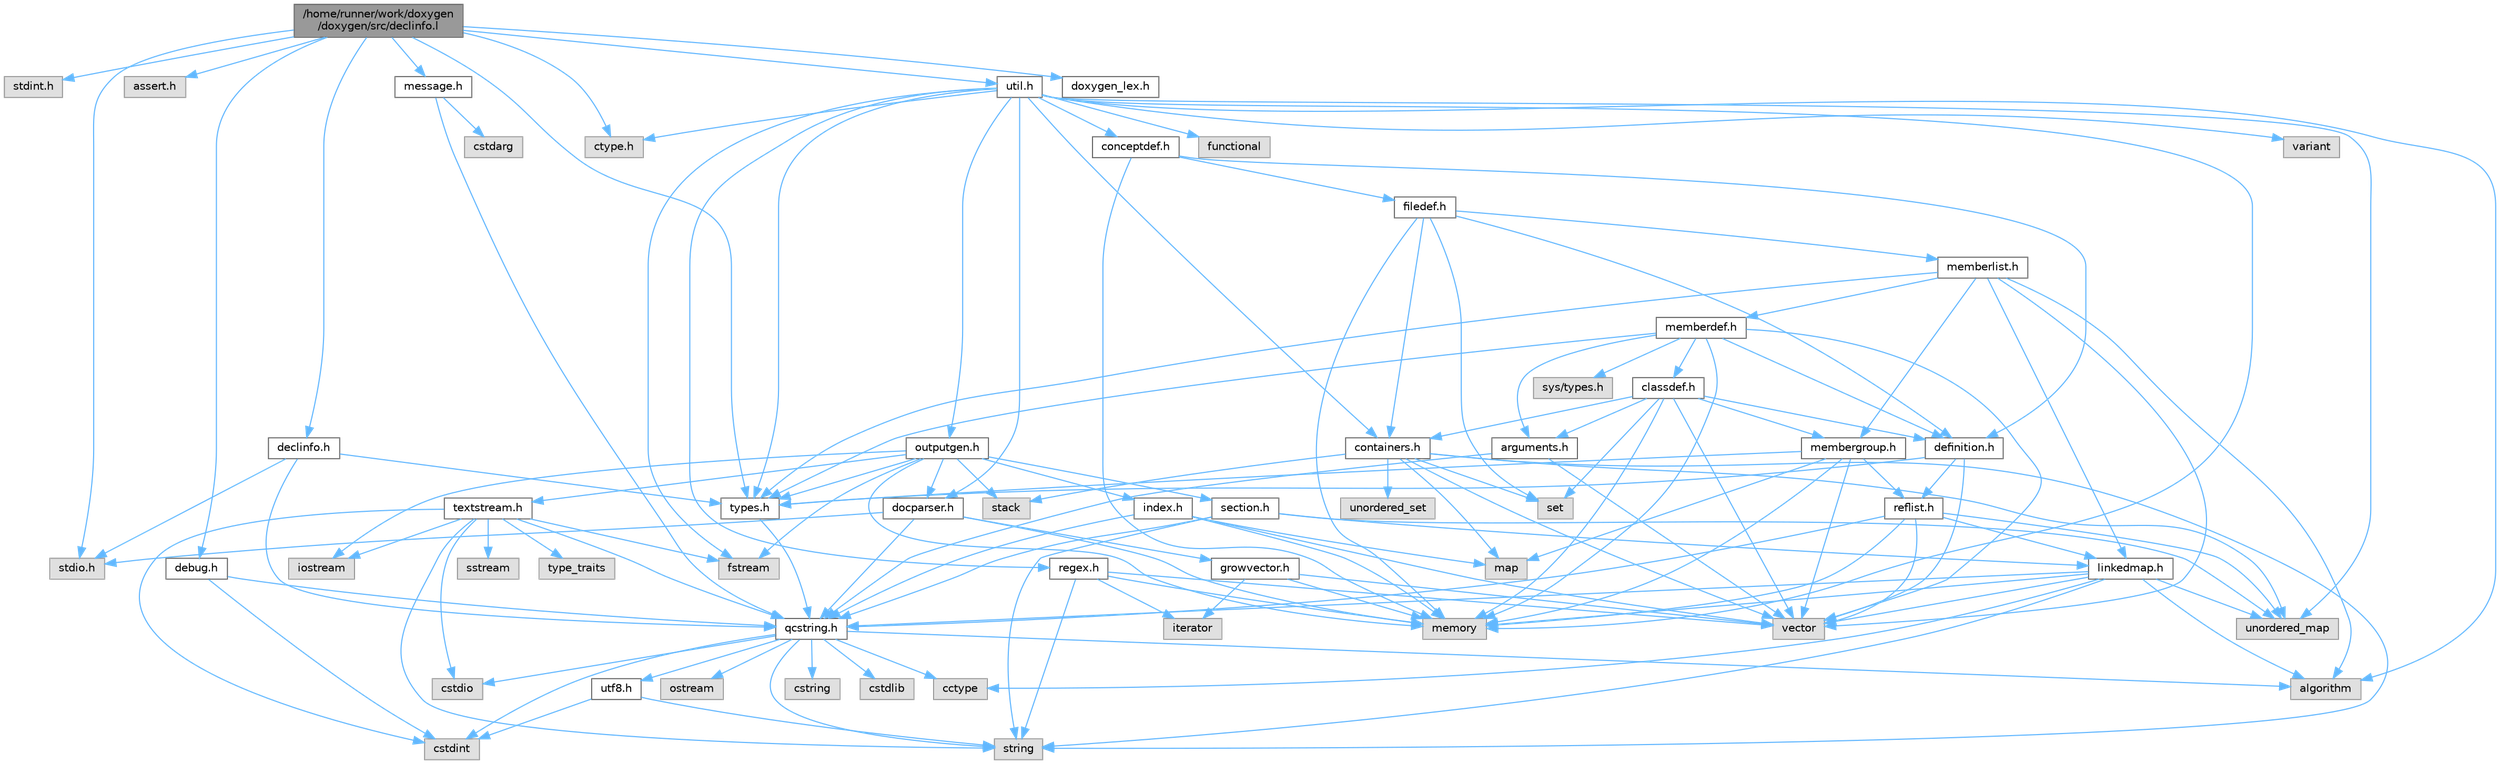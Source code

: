 digraph "/home/runner/work/doxygen/doxygen/src/declinfo.l"
{
 // INTERACTIVE_SVG=YES
 // LATEX_PDF_SIZE
  bgcolor="transparent";
  edge [fontname=Helvetica,fontsize=10,labelfontname=Helvetica,labelfontsize=10];
  node [fontname=Helvetica,fontsize=10,shape=box,height=0.2,width=0.4];
  Node1 [id="Node000001",label="/home/runner/work/doxygen\l/doxygen/src/declinfo.l",height=0.2,width=0.4,color="gray40", fillcolor="grey60", style="filled", fontcolor="black"];
  Node1 -> Node2 [id="edge1_Node000001_Node000002",color="steelblue1",style="solid"];
  Node2 [id="Node000002",label="stdint.h",height=0.2,width=0.4,color="grey60", fillcolor="#E0E0E0", style="filled"];
  Node1 -> Node3 [id="edge2_Node000001_Node000003",color="steelblue1",style="solid"];
  Node3 [id="Node000003",label="stdio.h",height=0.2,width=0.4,color="grey60", fillcolor="#E0E0E0", style="filled"];
  Node1 -> Node4 [id="edge3_Node000001_Node000004",color="steelblue1",style="solid"];
  Node4 [id="Node000004",label="assert.h",height=0.2,width=0.4,color="grey60", fillcolor="#E0E0E0", style="filled"];
  Node1 -> Node5 [id="edge4_Node000001_Node000005",color="steelblue1",style="solid"];
  Node5 [id="Node000005",label="ctype.h",height=0.2,width=0.4,color="grey60", fillcolor="#E0E0E0", style="filled"];
  Node1 -> Node6 [id="edge5_Node000001_Node000006",color="steelblue1",style="solid"];
  Node6 [id="Node000006",label="declinfo.h",height=0.2,width=0.4,color="grey40", fillcolor="white", style="filled",URL="$d2/d4b/declinfo_8h.html",tooltip=" "];
  Node6 -> Node3 [id="edge6_Node000006_Node000003",color="steelblue1",style="solid"];
  Node6 -> Node7 [id="edge7_Node000006_Node000007",color="steelblue1",style="solid"];
  Node7 [id="Node000007",label="qcstring.h",height=0.2,width=0.4,color="grey40", fillcolor="white", style="filled",URL="$d7/d5c/qcstring_8h.html",tooltip=" "];
  Node7 -> Node8 [id="edge8_Node000007_Node000008",color="steelblue1",style="solid"];
  Node8 [id="Node000008",label="string",height=0.2,width=0.4,color="grey60", fillcolor="#E0E0E0", style="filled"];
  Node7 -> Node9 [id="edge9_Node000007_Node000009",color="steelblue1",style="solid"];
  Node9 [id="Node000009",label="algorithm",height=0.2,width=0.4,color="grey60", fillcolor="#E0E0E0", style="filled"];
  Node7 -> Node10 [id="edge10_Node000007_Node000010",color="steelblue1",style="solid"];
  Node10 [id="Node000010",label="cctype",height=0.2,width=0.4,color="grey60", fillcolor="#E0E0E0", style="filled"];
  Node7 -> Node11 [id="edge11_Node000007_Node000011",color="steelblue1",style="solid"];
  Node11 [id="Node000011",label="cstring",height=0.2,width=0.4,color="grey60", fillcolor="#E0E0E0", style="filled"];
  Node7 -> Node12 [id="edge12_Node000007_Node000012",color="steelblue1",style="solid"];
  Node12 [id="Node000012",label="cstdio",height=0.2,width=0.4,color="grey60", fillcolor="#E0E0E0", style="filled"];
  Node7 -> Node13 [id="edge13_Node000007_Node000013",color="steelblue1",style="solid"];
  Node13 [id="Node000013",label="cstdlib",height=0.2,width=0.4,color="grey60", fillcolor="#E0E0E0", style="filled"];
  Node7 -> Node14 [id="edge14_Node000007_Node000014",color="steelblue1",style="solid"];
  Node14 [id="Node000014",label="cstdint",height=0.2,width=0.4,color="grey60", fillcolor="#E0E0E0", style="filled"];
  Node7 -> Node15 [id="edge15_Node000007_Node000015",color="steelblue1",style="solid"];
  Node15 [id="Node000015",label="ostream",height=0.2,width=0.4,color="grey60", fillcolor="#E0E0E0", style="filled"];
  Node7 -> Node16 [id="edge16_Node000007_Node000016",color="steelblue1",style="solid"];
  Node16 [id="Node000016",label="utf8.h",height=0.2,width=0.4,color="grey40", fillcolor="white", style="filled",URL="$db/d7c/utf8_8h.html",tooltip="Various UTF8 related helper functions."];
  Node16 -> Node14 [id="edge17_Node000016_Node000014",color="steelblue1",style="solid"];
  Node16 -> Node8 [id="edge18_Node000016_Node000008",color="steelblue1",style="solid"];
  Node6 -> Node17 [id="edge19_Node000006_Node000017",color="steelblue1",style="solid"];
  Node17 [id="Node000017",label="types.h",height=0.2,width=0.4,color="grey40", fillcolor="white", style="filled",URL="$d9/d49/types_8h.html",tooltip="This file contains a number of basic enums and types."];
  Node17 -> Node7 [id="edge20_Node000017_Node000007",color="steelblue1",style="solid"];
  Node1 -> Node18 [id="edge21_Node000001_Node000018",color="steelblue1",style="solid"];
  Node18 [id="Node000018",label="util.h",height=0.2,width=0.4,color="grey40", fillcolor="white", style="filled",URL="$d8/d3c/util_8h.html",tooltip="A bunch of utility functions."];
  Node18 -> Node19 [id="edge22_Node000018_Node000019",color="steelblue1",style="solid"];
  Node19 [id="Node000019",label="memory",height=0.2,width=0.4,color="grey60", fillcolor="#E0E0E0", style="filled"];
  Node18 -> Node20 [id="edge23_Node000018_Node000020",color="steelblue1",style="solid"];
  Node20 [id="Node000020",label="unordered_map",height=0.2,width=0.4,color="grey60", fillcolor="#E0E0E0", style="filled"];
  Node18 -> Node9 [id="edge24_Node000018_Node000009",color="steelblue1",style="solid"];
  Node18 -> Node21 [id="edge25_Node000018_Node000021",color="steelblue1",style="solid"];
  Node21 [id="Node000021",label="functional",height=0.2,width=0.4,color="grey60", fillcolor="#E0E0E0", style="filled"];
  Node18 -> Node22 [id="edge26_Node000018_Node000022",color="steelblue1",style="solid"];
  Node22 [id="Node000022",label="fstream",height=0.2,width=0.4,color="grey60", fillcolor="#E0E0E0", style="filled"];
  Node18 -> Node23 [id="edge27_Node000018_Node000023",color="steelblue1",style="solid"];
  Node23 [id="Node000023",label="variant",height=0.2,width=0.4,color="grey60", fillcolor="#E0E0E0", style="filled"];
  Node18 -> Node5 [id="edge28_Node000018_Node000005",color="steelblue1",style="solid"];
  Node18 -> Node17 [id="edge29_Node000018_Node000017",color="steelblue1",style="solid"];
  Node18 -> Node24 [id="edge30_Node000018_Node000024",color="steelblue1",style="solid"];
  Node24 [id="Node000024",label="docparser.h",height=0.2,width=0.4,color="grey40", fillcolor="white", style="filled",URL="$de/d9c/docparser_8h.html",tooltip=" "];
  Node24 -> Node3 [id="edge31_Node000024_Node000003",color="steelblue1",style="solid"];
  Node24 -> Node19 [id="edge32_Node000024_Node000019",color="steelblue1",style="solid"];
  Node24 -> Node7 [id="edge33_Node000024_Node000007",color="steelblue1",style="solid"];
  Node24 -> Node25 [id="edge34_Node000024_Node000025",color="steelblue1",style="solid"];
  Node25 [id="Node000025",label="growvector.h",height=0.2,width=0.4,color="grey40", fillcolor="white", style="filled",URL="$d7/d50/growvector_8h.html",tooltip=" "];
  Node25 -> Node26 [id="edge35_Node000025_Node000026",color="steelblue1",style="solid"];
  Node26 [id="Node000026",label="vector",height=0.2,width=0.4,color="grey60", fillcolor="#E0E0E0", style="filled"];
  Node25 -> Node19 [id="edge36_Node000025_Node000019",color="steelblue1",style="solid"];
  Node25 -> Node27 [id="edge37_Node000025_Node000027",color="steelblue1",style="solid"];
  Node27 [id="Node000027",label="iterator",height=0.2,width=0.4,color="grey60", fillcolor="#E0E0E0", style="filled"];
  Node18 -> Node28 [id="edge38_Node000018_Node000028",color="steelblue1",style="solid"];
  Node28 [id="Node000028",label="containers.h",height=0.2,width=0.4,color="grey40", fillcolor="white", style="filled",URL="$d5/d75/containers_8h.html",tooltip=" "];
  Node28 -> Node26 [id="edge39_Node000028_Node000026",color="steelblue1",style="solid"];
  Node28 -> Node8 [id="edge40_Node000028_Node000008",color="steelblue1",style="solid"];
  Node28 -> Node29 [id="edge41_Node000028_Node000029",color="steelblue1",style="solid"];
  Node29 [id="Node000029",label="set",height=0.2,width=0.4,color="grey60", fillcolor="#E0E0E0", style="filled"];
  Node28 -> Node30 [id="edge42_Node000028_Node000030",color="steelblue1",style="solid"];
  Node30 [id="Node000030",label="map",height=0.2,width=0.4,color="grey60", fillcolor="#E0E0E0", style="filled"];
  Node28 -> Node31 [id="edge43_Node000028_Node000031",color="steelblue1",style="solid"];
  Node31 [id="Node000031",label="unordered_set",height=0.2,width=0.4,color="grey60", fillcolor="#E0E0E0", style="filled"];
  Node28 -> Node20 [id="edge44_Node000028_Node000020",color="steelblue1",style="solid"];
  Node28 -> Node32 [id="edge45_Node000028_Node000032",color="steelblue1",style="solid"];
  Node32 [id="Node000032",label="stack",height=0.2,width=0.4,color="grey60", fillcolor="#E0E0E0", style="filled"];
  Node18 -> Node33 [id="edge46_Node000018_Node000033",color="steelblue1",style="solid"];
  Node33 [id="Node000033",label="outputgen.h",height=0.2,width=0.4,color="grey40", fillcolor="white", style="filled",URL="$df/d06/outputgen_8h.html",tooltip=" "];
  Node33 -> Node19 [id="edge47_Node000033_Node000019",color="steelblue1",style="solid"];
  Node33 -> Node32 [id="edge48_Node000033_Node000032",color="steelblue1",style="solid"];
  Node33 -> Node34 [id="edge49_Node000033_Node000034",color="steelblue1",style="solid"];
  Node34 [id="Node000034",label="iostream",height=0.2,width=0.4,color="grey60", fillcolor="#E0E0E0", style="filled"];
  Node33 -> Node22 [id="edge50_Node000033_Node000022",color="steelblue1",style="solid"];
  Node33 -> Node17 [id="edge51_Node000033_Node000017",color="steelblue1",style="solid"];
  Node33 -> Node35 [id="edge52_Node000033_Node000035",color="steelblue1",style="solid"];
  Node35 [id="Node000035",label="index.h",height=0.2,width=0.4,color="grey40", fillcolor="white", style="filled",URL="$d1/db5/index_8h.html",tooltip=" "];
  Node35 -> Node19 [id="edge53_Node000035_Node000019",color="steelblue1",style="solid"];
  Node35 -> Node26 [id="edge54_Node000035_Node000026",color="steelblue1",style="solid"];
  Node35 -> Node30 [id="edge55_Node000035_Node000030",color="steelblue1",style="solid"];
  Node35 -> Node7 [id="edge56_Node000035_Node000007",color="steelblue1",style="solid"];
  Node33 -> Node36 [id="edge57_Node000033_Node000036",color="steelblue1",style="solid"];
  Node36 [id="Node000036",label="section.h",height=0.2,width=0.4,color="grey40", fillcolor="white", style="filled",URL="$d1/d2a/section_8h.html",tooltip=" "];
  Node36 -> Node8 [id="edge58_Node000036_Node000008",color="steelblue1",style="solid"];
  Node36 -> Node20 [id="edge59_Node000036_Node000020",color="steelblue1",style="solid"];
  Node36 -> Node7 [id="edge60_Node000036_Node000007",color="steelblue1",style="solid"];
  Node36 -> Node37 [id="edge61_Node000036_Node000037",color="steelblue1",style="solid"];
  Node37 [id="Node000037",label="linkedmap.h",height=0.2,width=0.4,color="grey40", fillcolor="white", style="filled",URL="$da/de1/linkedmap_8h.html",tooltip=" "];
  Node37 -> Node20 [id="edge62_Node000037_Node000020",color="steelblue1",style="solid"];
  Node37 -> Node26 [id="edge63_Node000037_Node000026",color="steelblue1",style="solid"];
  Node37 -> Node19 [id="edge64_Node000037_Node000019",color="steelblue1",style="solid"];
  Node37 -> Node8 [id="edge65_Node000037_Node000008",color="steelblue1",style="solid"];
  Node37 -> Node9 [id="edge66_Node000037_Node000009",color="steelblue1",style="solid"];
  Node37 -> Node10 [id="edge67_Node000037_Node000010",color="steelblue1",style="solid"];
  Node37 -> Node7 [id="edge68_Node000037_Node000007",color="steelblue1",style="solid"];
  Node33 -> Node38 [id="edge69_Node000033_Node000038",color="steelblue1",style="solid"];
  Node38 [id="Node000038",label="textstream.h",height=0.2,width=0.4,color="grey40", fillcolor="white", style="filled",URL="$d4/d7d/textstream_8h.html",tooltip=" "];
  Node38 -> Node8 [id="edge70_Node000038_Node000008",color="steelblue1",style="solid"];
  Node38 -> Node34 [id="edge71_Node000038_Node000034",color="steelblue1",style="solid"];
  Node38 -> Node39 [id="edge72_Node000038_Node000039",color="steelblue1",style="solid"];
  Node39 [id="Node000039",label="sstream",height=0.2,width=0.4,color="grey60", fillcolor="#E0E0E0", style="filled"];
  Node38 -> Node14 [id="edge73_Node000038_Node000014",color="steelblue1",style="solid"];
  Node38 -> Node12 [id="edge74_Node000038_Node000012",color="steelblue1",style="solid"];
  Node38 -> Node22 [id="edge75_Node000038_Node000022",color="steelblue1",style="solid"];
  Node38 -> Node40 [id="edge76_Node000038_Node000040",color="steelblue1",style="solid"];
  Node40 [id="Node000040",label="type_traits",height=0.2,width=0.4,color="grey60", fillcolor="#E0E0E0", style="filled"];
  Node38 -> Node7 [id="edge77_Node000038_Node000007",color="steelblue1",style="solid"];
  Node33 -> Node24 [id="edge78_Node000033_Node000024",color="steelblue1",style="solid"];
  Node18 -> Node41 [id="edge79_Node000018_Node000041",color="steelblue1",style="solid"];
  Node41 [id="Node000041",label="regex.h",height=0.2,width=0.4,color="grey40", fillcolor="white", style="filled",URL="$d1/d21/regex_8h.html",tooltip=" "];
  Node41 -> Node19 [id="edge80_Node000041_Node000019",color="steelblue1",style="solid"];
  Node41 -> Node8 [id="edge81_Node000041_Node000008",color="steelblue1",style="solid"];
  Node41 -> Node26 [id="edge82_Node000041_Node000026",color="steelblue1",style="solid"];
  Node41 -> Node27 [id="edge83_Node000041_Node000027",color="steelblue1",style="solid"];
  Node18 -> Node42 [id="edge84_Node000018_Node000042",color="steelblue1",style="solid"];
  Node42 [id="Node000042",label="conceptdef.h",height=0.2,width=0.4,color="grey40", fillcolor="white", style="filled",URL="$da/df1/conceptdef_8h.html",tooltip=" "];
  Node42 -> Node19 [id="edge85_Node000042_Node000019",color="steelblue1",style="solid"];
  Node42 -> Node43 [id="edge86_Node000042_Node000043",color="steelblue1",style="solid"];
  Node43 [id="Node000043",label="definition.h",height=0.2,width=0.4,color="grey40", fillcolor="white", style="filled",URL="$df/da1/definition_8h.html",tooltip=" "];
  Node43 -> Node26 [id="edge87_Node000043_Node000026",color="steelblue1",style="solid"];
  Node43 -> Node17 [id="edge88_Node000043_Node000017",color="steelblue1",style="solid"];
  Node43 -> Node44 [id="edge89_Node000043_Node000044",color="steelblue1",style="solid"];
  Node44 [id="Node000044",label="reflist.h",height=0.2,width=0.4,color="grey40", fillcolor="white", style="filled",URL="$d1/d02/reflist_8h.html",tooltip=" "];
  Node44 -> Node26 [id="edge90_Node000044_Node000026",color="steelblue1",style="solid"];
  Node44 -> Node20 [id="edge91_Node000044_Node000020",color="steelblue1",style="solid"];
  Node44 -> Node19 [id="edge92_Node000044_Node000019",color="steelblue1",style="solid"];
  Node44 -> Node7 [id="edge93_Node000044_Node000007",color="steelblue1",style="solid"];
  Node44 -> Node37 [id="edge94_Node000044_Node000037",color="steelblue1",style="solid"];
  Node42 -> Node45 [id="edge95_Node000042_Node000045",color="steelblue1",style="solid"];
  Node45 [id="Node000045",label="filedef.h",height=0.2,width=0.4,color="grey40", fillcolor="white", style="filled",URL="$d4/d3a/filedef_8h.html",tooltip=" "];
  Node45 -> Node19 [id="edge96_Node000045_Node000019",color="steelblue1",style="solid"];
  Node45 -> Node29 [id="edge97_Node000045_Node000029",color="steelblue1",style="solid"];
  Node45 -> Node43 [id="edge98_Node000045_Node000043",color="steelblue1",style="solid"];
  Node45 -> Node46 [id="edge99_Node000045_Node000046",color="steelblue1",style="solid"];
  Node46 [id="Node000046",label="memberlist.h",height=0.2,width=0.4,color="grey40", fillcolor="white", style="filled",URL="$dd/d78/memberlist_8h.html",tooltip=" "];
  Node46 -> Node26 [id="edge100_Node000046_Node000026",color="steelblue1",style="solid"];
  Node46 -> Node9 [id="edge101_Node000046_Node000009",color="steelblue1",style="solid"];
  Node46 -> Node47 [id="edge102_Node000046_Node000047",color="steelblue1",style="solid"];
  Node47 [id="Node000047",label="memberdef.h",height=0.2,width=0.4,color="grey40", fillcolor="white", style="filled",URL="$d4/d46/memberdef_8h.html",tooltip=" "];
  Node47 -> Node26 [id="edge103_Node000047_Node000026",color="steelblue1",style="solid"];
  Node47 -> Node19 [id="edge104_Node000047_Node000019",color="steelblue1",style="solid"];
  Node47 -> Node48 [id="edge105_Node000047_Node000048",color="steelblue1",style="solid"];
  Node48 [id="Node000048",label="sys/types.h",height=0.2,width=0.4,color="grey60", fillcolor="#E0E0E0", style="filled"];
  Node47 -> Node17 [id="edge106_Node000047_Node000017",color="steelblue1",style="solid"];
  Node47 -> Node43 [id="edge107_Node000047_Node000043",color="steelblue1",style="solid"];
  Node47 -> Node49 [id="edge108_Node000047_Node000049",color="steelblue1",style="solid"];
  Node49 [id="Node000049",label="arguments.h",height=0.2,width=0.4,color="grey40", fillcolor="white", style="filled",URL="$df/d9b/arguments_8h.html",tooltip=" "];
  Node49 -> Node26 [id="edge109_Node000049_Node000026",color="steelblue1",style="solid"];
  Node49 -> Node7 [id="edge110_Node000049_Node000007",color="steelblue1",style="solid"];
  Node47 -> Node50 [id="edge111_Node000047_Node000050",color="steelblue1",style="solid"];
  Node50 [id="Node000050",label="classdef.h",height=0.2,width=0.4,color="grey40", fillcolor="white", style="filled",URL="$d1/da6/classdef_8h.html",tooltip=" "];
  Node50 -> Node19 [id="edge112_Node000050_Node000019",color="steelblue1",style="solid"];
  Node50 -> Node26 [id="edge113_Node000050_Node000026",color="steelblue1",style="solid"];
  Node50 -> Node29 [id="edge114_Node000050_Node000029",color="steelblue1",style="solid"];
  Node50 -> Node28 [id="edge115_Node000050_Node000028",color="steelblue1",style="solid"];
  Node50 -> Node43 [id="edge116_Node000050_Node000043",color="steelblue1",style="solid"];
  Node50 -> Node49 [id="edge117_Node000050_Node000049",color="steelblue1",style="solid"];
  Node50 -> Node51 [id="edge118_Node000050_Node000051",color="steelblue1",style="solid"];
  Node51 [id="Node000051",label="membergroup.h",height=0.2,width=0.4,color="grey40", fillcolor="white", style="filled",URL="$d9/d11/membergroup_8h.html",tooltip=" "];
  Node51 -> Node26 [id="edge119_Node000051_Node000026",color="steelblue1",style="solid"];
  Node51 -> Node30 [id="edge120_Node000051_Node000030",color="steelblue1",style="solid"];
  Node51 -> Node19 [id="edge121_Node000051_Node000019",color="steelblue1",style="solid"];
  Node51 -> Node17 [id="edge122_Node000051_Node000017",color="steelblue1",style="solid"];
  Node51 -> Node44 [id="edge123_Node000051_Node000044",color="steelblue1",style="solid"];
  Node46 -> Node37 [id="edge124_Node000046_Node000037",color="steelblue1",style="solid"];
  Node46 -> Node17 [id="edge125_Node000046_Node000017",color="steelblue1",style="solid"];
  Node46 -> Node51 [id="edge126_Node000046_Node000051",color="steelblue1",style="solid"];
  Node45 -> Node28 [id="edge127_Node000045_Node000028",color="steelblue1",style="solid"];
  Node1 -> Node52 [id="edge128_Node000001_Node000052",color="steelblue1",style="solid"];
  Node52 [id="Node000052",label="message.h",height=0.2,width=0.4,color="grey40", fillcolor="white", style="filled",URL="$d2/d0d/message_8h.html",tooltip=" "];
  Node52 -> Node53 [id="edge129_Node000052_Node000053",color="steelblue1",style="solid"];
  Node53 [id="Node000053",label="cstdarg",height=0.2,width=0.4,color="grey60", fillcolor="#E0E0E0", style="filled"];
  Node52 -> Node7 [id="edge130_Node000052_Node000007",color="steelblue1",style="solid"];
  Node1 -> Node17 [id="edge131_Node000001_Node000017",color="steelblue1",style="solid"];
  Node1 -> Node54 [id="edge132_Node000001_Node000054",color="steelblue1",style="solid"];
  Node54 [id="Node000054",label="debug.h",height=0.2,width=0.4,color="grey40", fillcolor="white", style="filled",URL="$db/d16/debug_8h.html",tooltip=" "];
  Node54 -> Node14 [id="edge133_Node000054_Node000014",color="steelblue1",style="solid"];
  Node54 -> Node7 [id="edge134_Node000054_Node000007",color="steelblue1",style="solid"];
  Node1 -> Node55 [id="edge135_Node000001_Node000055",color="steelblue1",style="solid"];
  Node55 [id="Node000055",label="doxygen_lex.h",height=0.2,width=0.4,color="grey40", fillcolor="white", style="filled",URL="$d6/da5/doxygen__lex_8h.html",tooltip=" "];
}
